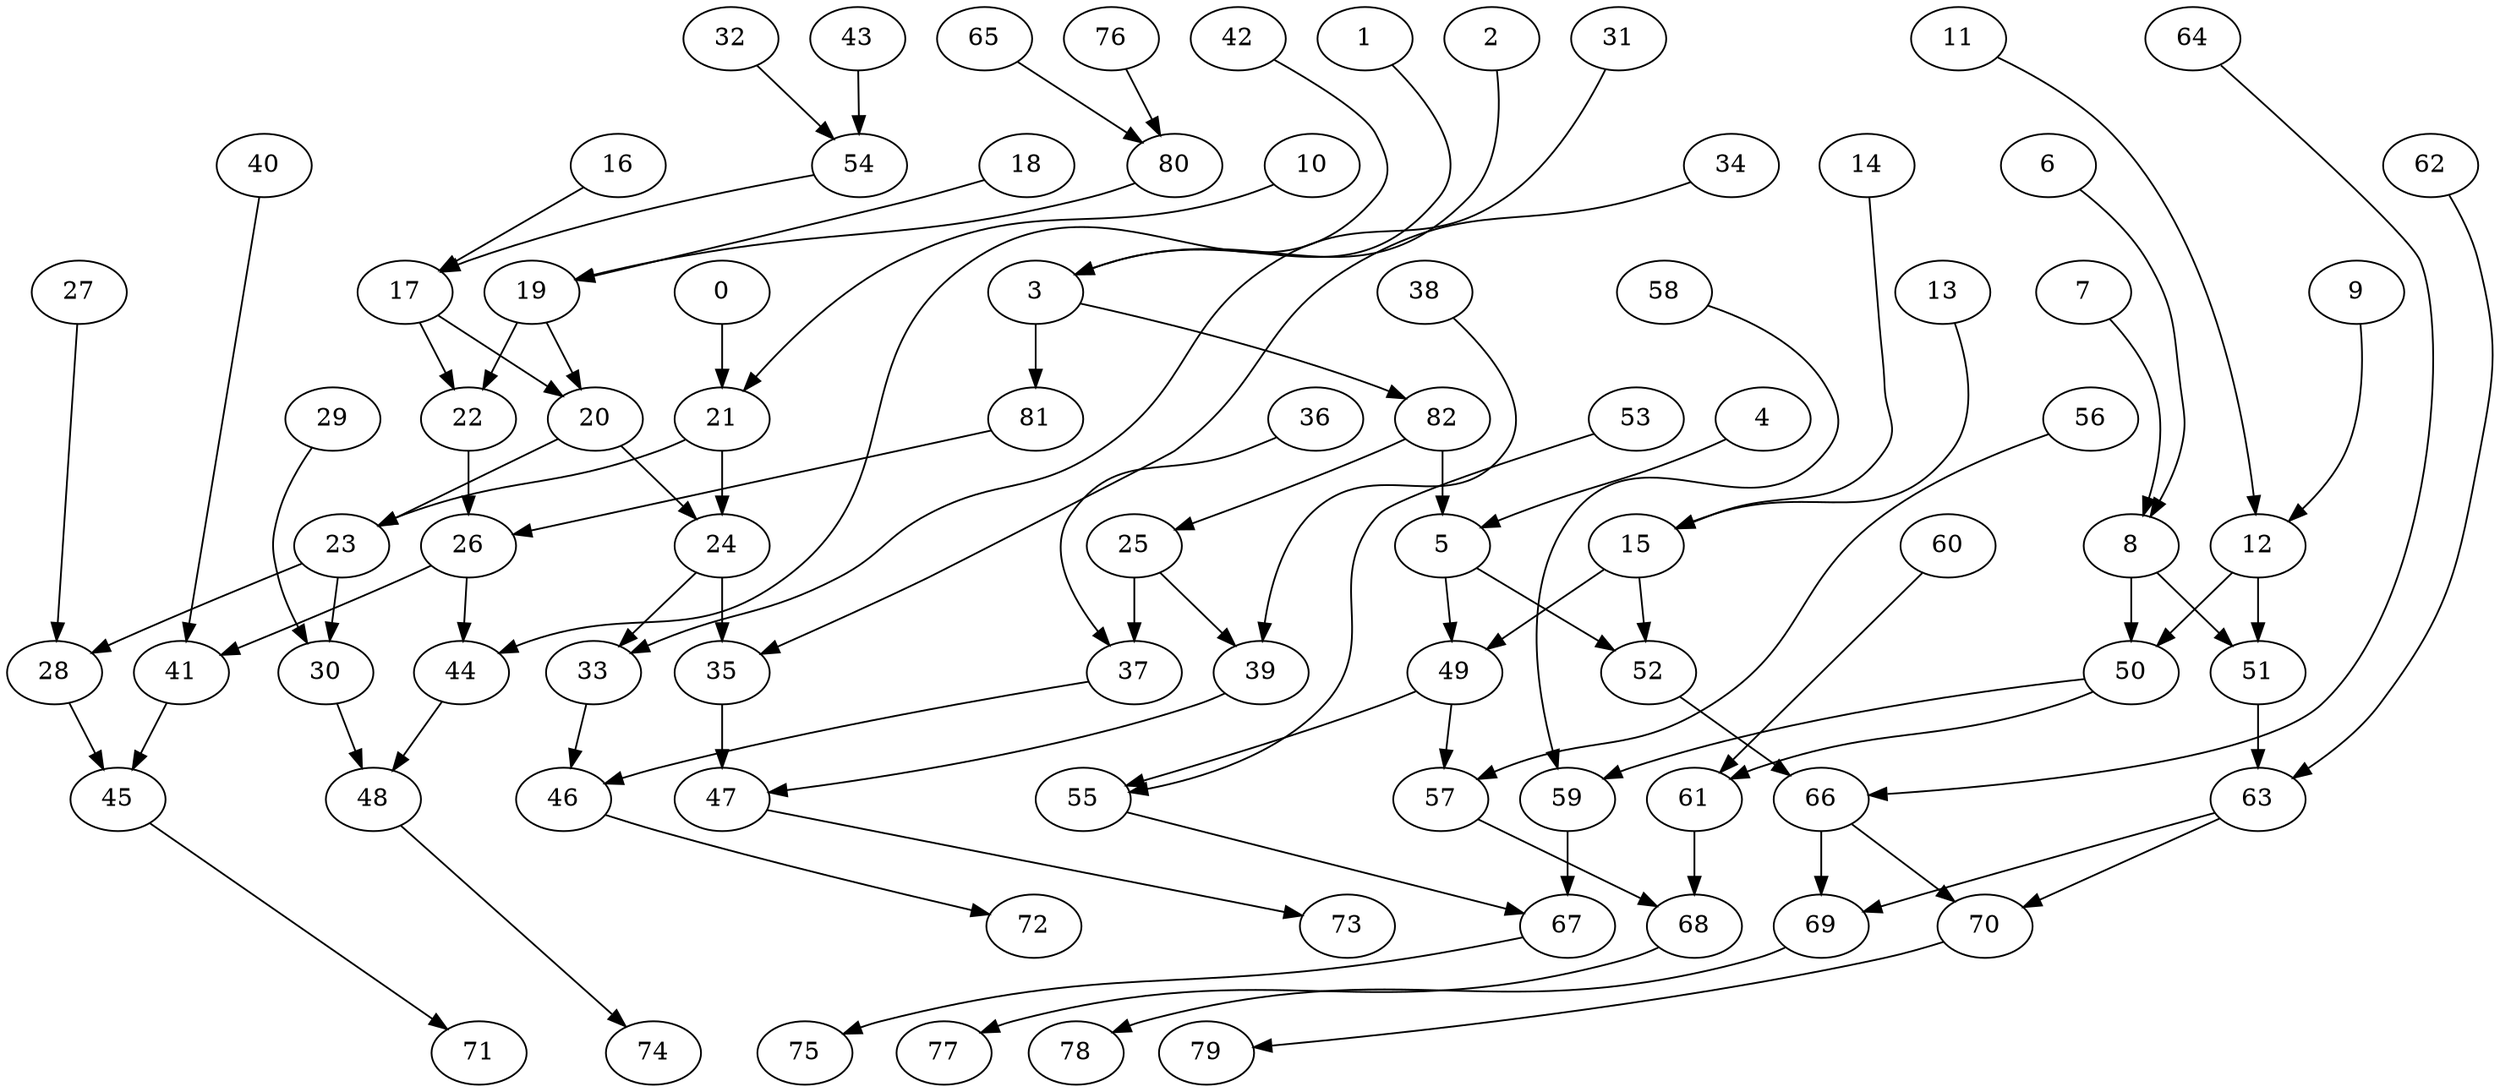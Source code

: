 digraph g {
0;
1;
2;
3;
4;
5;
6;
7;
8;
9;
10;
11;
12;
13;
14;
15;
16;
17;
18;
19;
20;
21;
22;
23;
24;
25;
26;
27;
28;
29;
30;
31;
32;
33;
34;
35;
36;
37;
38;
39;
40;
41;
42;
43;
44;
45;
46;
47;
48;
49;
50;
51;
52;
53;
54;
55;
56;
57;
58;
59;
60;
61;
62;
63;
64;
65;
66;
67;
68;
69;
70;
71;
72;
73;
74;
75;
76;
77;
78;
79;
80;
81;
82;
0 -> 21 [weight=1];
1 -> 3 [weight=0];
2 -> 3 [weight=0];
3 -> 81 [weight=1];
3 -> 82 [weight=0];
4 -> 5 [weight=0];
5 -> 49 [weight=0];
5 -> 52 [weight=1];
6 -> 8 [weight=0];
7 -> 8 [weight=0];
8 -> 51 [weight=0];
8 -> 50 [weight=1];
9 -> 12 [weight=0];
10 -> 21 [weight=0];
11 -> 12 [weight=0];
12 -> 51 [weight=0];
12 -> 50 [weight=1];
13 -> 15 [weight=0];
14 -> 15 [weight=0];
15 -> 49 [weight=1];
15 -> 52 [weight=0];
16 -> 17 [weight=0];
17 -> 22 [weight=0];
17 -> 20 [weight=1];
18 -> 19 [weight=0];
19 -> 22 [weight=1];
19 -> 20 [weight=0];
20 -> 23 [weight=1];
20 -> 24 [weight=1];
21 -> 23 [weight=0];
21 -> 24 [weight=2];
22 -> 26 [weight=2];
23 -> 28 [weight=0];
23 -> 30 [weight=0];
24 -> 33 [weight=0];
24 -> 35 [weight=1];
25 -> 37 [weight=1];
25 -> 39 [weight=0];
26 -> 41 [weight=0];
26 -> 44 [weight=0];
27 -> 28 [weight=0];
28 -> 45 [weight=1];
29 -> 30 [weight=0];
30 -> 48 [weight=0];
31 -> 33 [weight=0];
32 -> 54 [weight=0];
33 -> 46 [weight=0];
34 -> 35 [weight=0];
35 -> 47 [weight=2];
36 -> 37 [weight=0];
37 -> 46 [weight=0];
38 -> 39 [weight=0];
39 -> 47 [weight=0];
40 -> 41 [weight=0];
41 -> 45 [weight=1];
42 -> 44 [weight=0];
43 -> 54 [weight=0];
44 -> 48 [weight=0];
45 -> 71 [weight=0];
46 -> 72 [weight=0];
47 -> 73 [weight=0];
48 -> 74 [weight=0];
49 -> 55 [weight=0];
49 -> 57 [weight=1];
50 -> 61 [weight=0];
50 -> 59 [weight=0];
51 -> 63 [weight=3];
52 -> 66 [weight=1];
53 -> 55 [weight=0];
54 -> 17 [weight=0];
55 -> 67 [weight=0];
56 -> 57 [weight=0];
57 -> 68 [weight=0];
58 -> 59 [weight=0];
59 -> 67 [weight=2];
60 -> 61 [weight=0];
61 -> 68 [weight=3];
62 -> 63 [weight=0];
63 -> 69 [weight=0];
63 -> 70 [weight=0];
64 -> 66 [weight=0];
65 -> 80 [weight=0];
66 -> 69 [weight=0];
66 -> 70 [weight=0];
67 -> 75 [weight=0];
68 -> 77 [weight=0];
69 -> 78 [weight=0];
70 -> 79 [weight=0];
76 -> 80 [weight=0];
80 -> 19 [weight=0];
81 -> 26 [weight=0];
82 -> 25 [weight=0];
82 -> 5 [weight=2];
}
